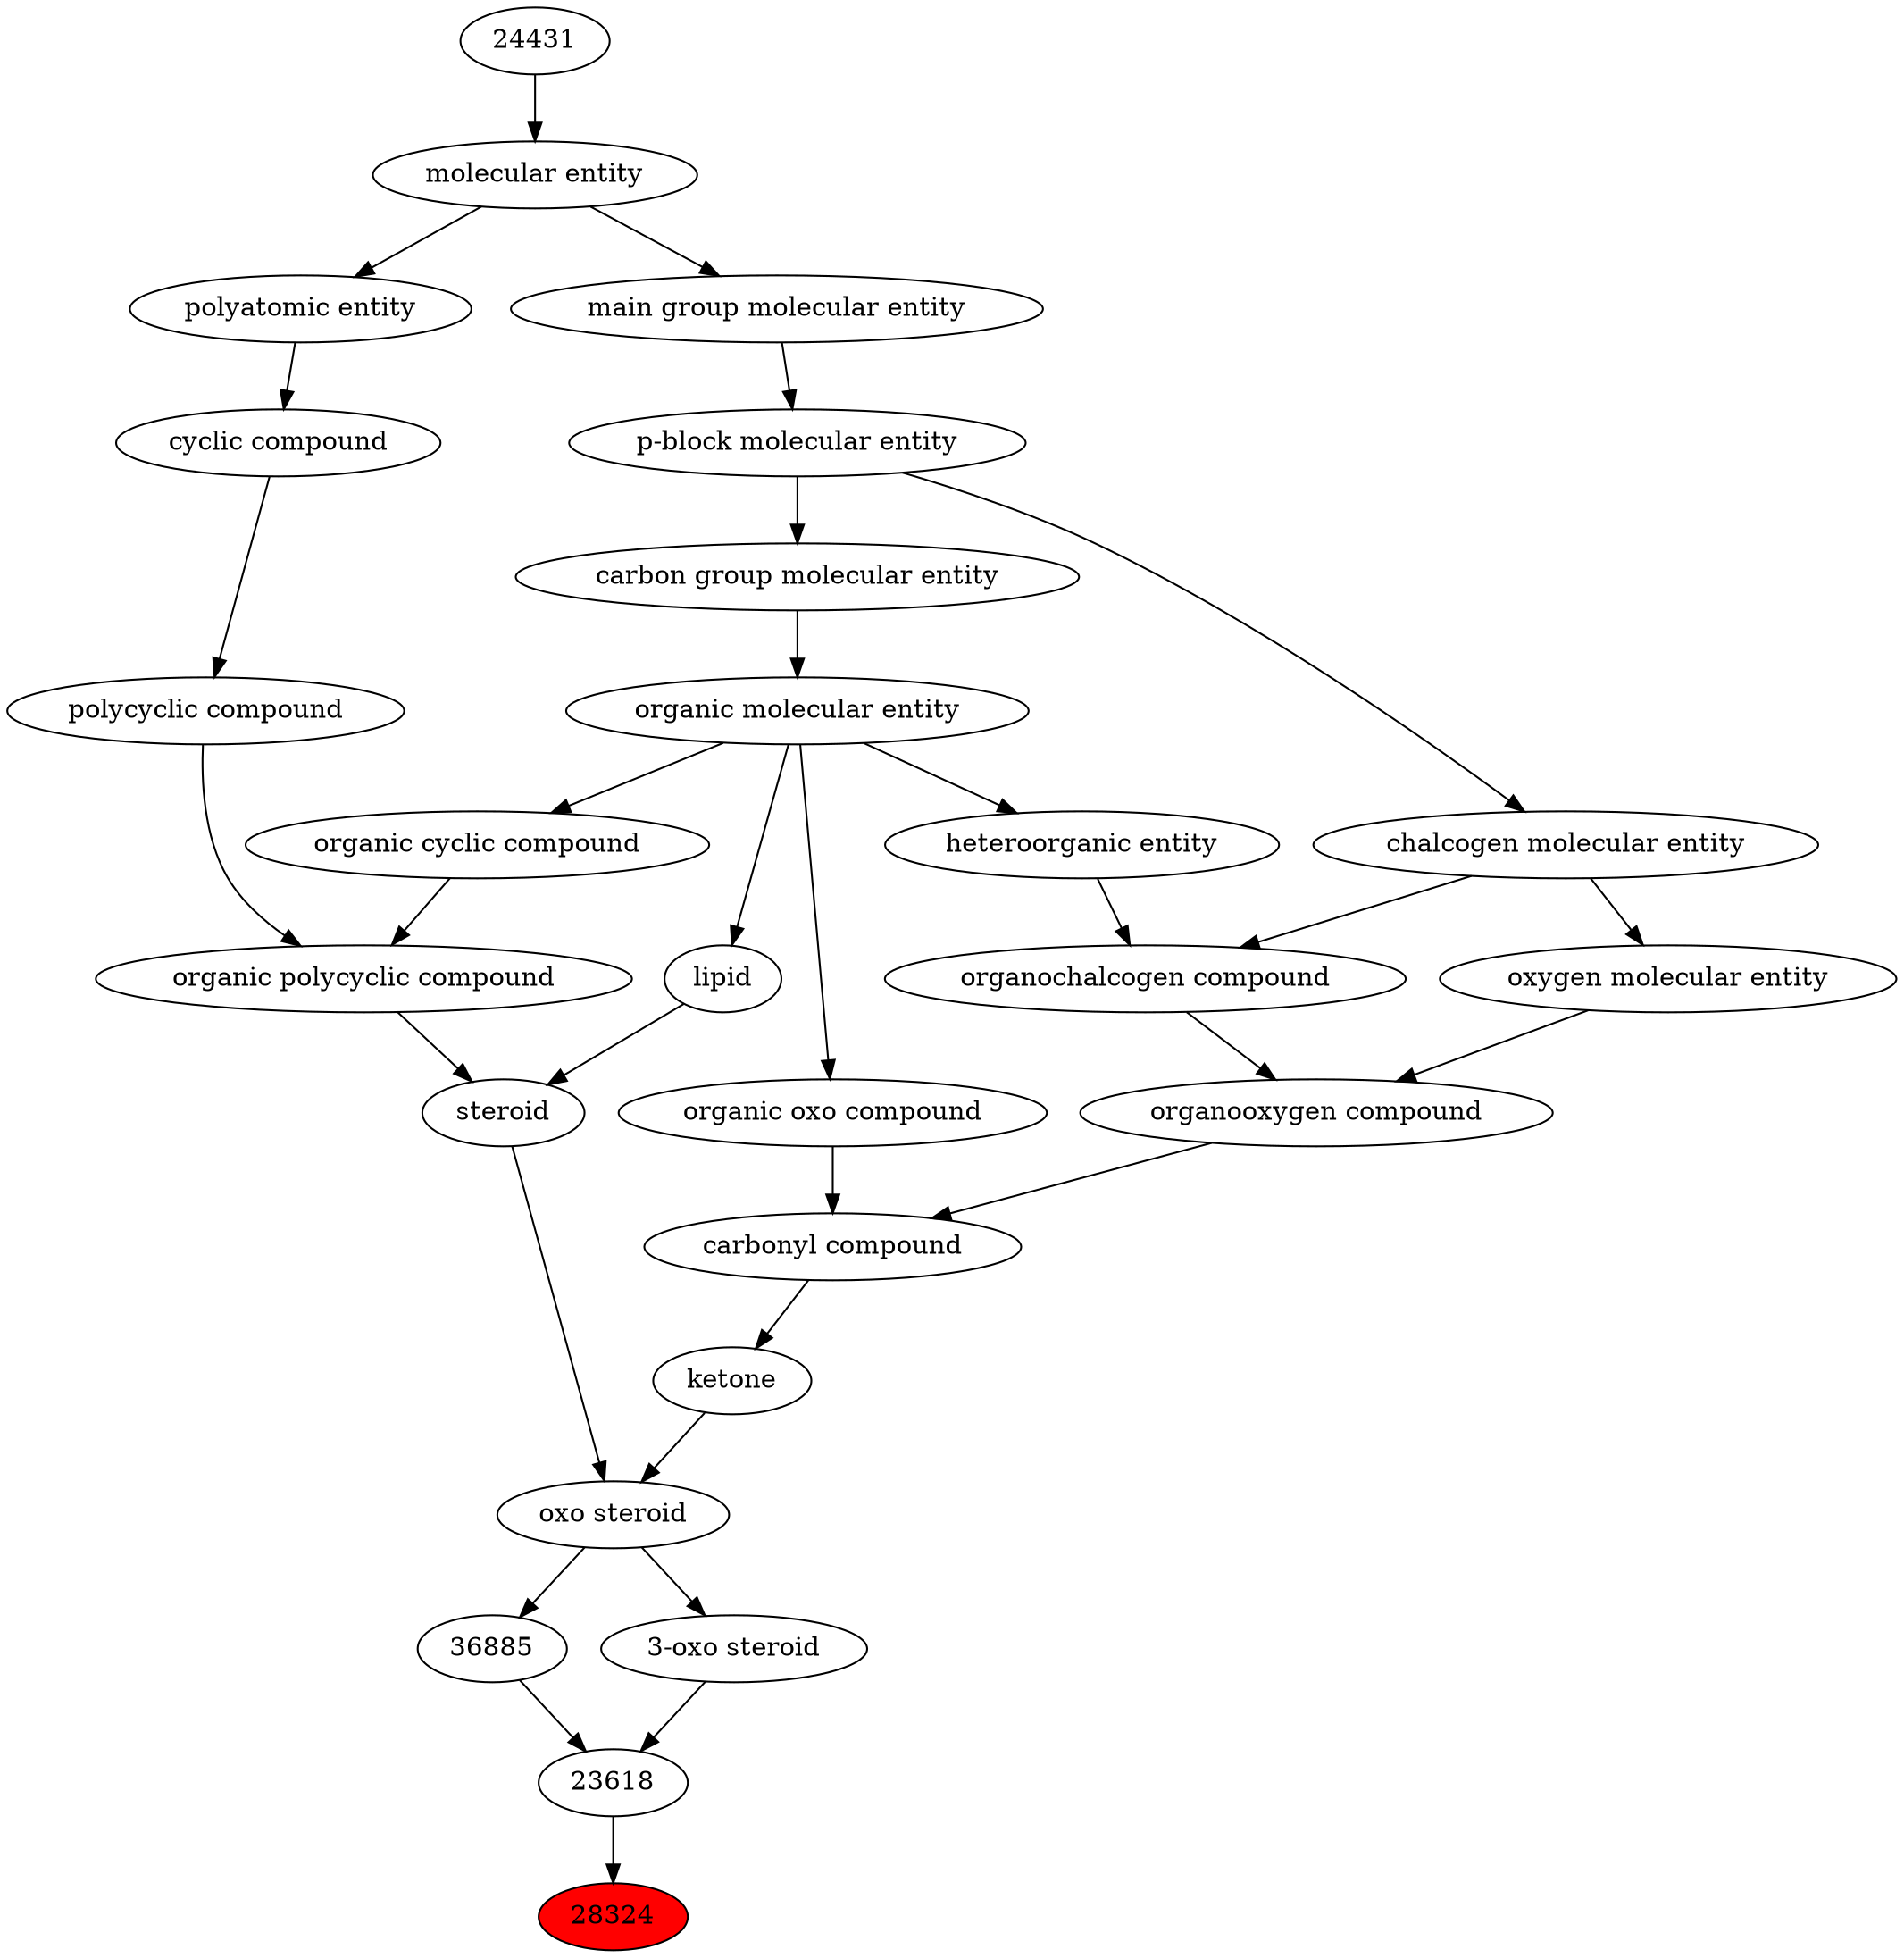 digraph tree{ 
28324 [label="28324" fillcolor=red style=filled]
23618 -> 28324
23618 [label="23618"]
36885 -> 23618
47788 -> 23618
36885 [label="36885"]
35789 -> 36885
47788 [label="3-oxo steroid"]
35789 -> 47788
35789 [label="oxo steroid"]
17087 -> 35789
35341 -> 35789
17087 [label="ketone"]
36586 -> 17087
35341 [label="steroid"]
51958 -> 35341
18059 -> 35341
36586 [label="carbonyl compound"]
36587 -> 36586
36963 -> 36586
51958 [label="organic polycyclic compound"]
33832 -> 51958
33635 -> 51958
18059 [label="lipid"]
50860 -> 18059
36587 [label="organic oxo compound"]
50860 -> 36587
36963 [label="organooxygen compound"]
36962 -> 36963
25806 -> 36963
33832 [label="organic cyclic compound"]
50860 -> 33832
33635 [label="polycyclic compound"]
33595 -> 33635
50860 [label="organic molecular entity"]
33582 -> 50860
36962 [label="organochalcogen compound"]
33285 -> 36962
33304 -> 36962
25806 [label="oxygen molecular entity"]
33304 -> 25806
33595 [label="cyclic compound"]
36357 -> 33595
33582 [label="carbon group molecular entity"]
33675 -> 33582
33285 [label="heteroorganic entity"]
50860 -> 33285
33304 [label="chalcogen molecular entity"]
33675 -> 33304
36357 [label="polyatomic entity"]
23367 -> 36357
33675 [label="p-block molecular entity"]
33579 -> 33675
23367 [label="molecular entity"]
24431 -> 23367
33579 [label="main group molecular entity"]
23367 -> 33579
24431 [label="24431"]
}